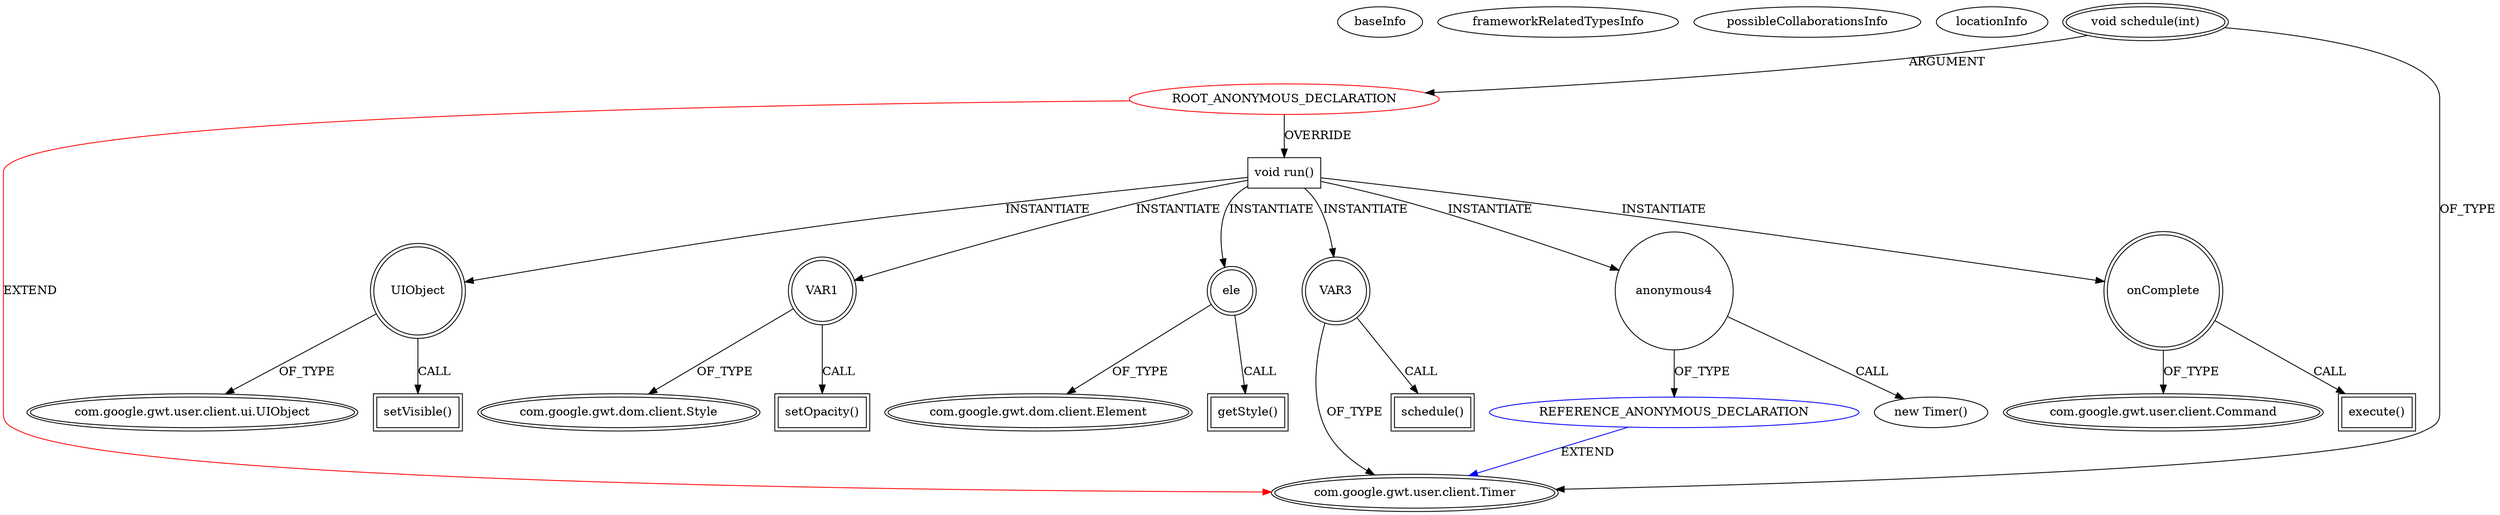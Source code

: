 digraph {
baseInfo[graphId=4174,category="extension_graph",isAnonymous=true,possibleRelation=true]
frameworkRelatedTypesInfo[0="com.google.gwt.user.client.Timer"]
possibleCollaborationsInfo[0="4174~OVERRIDING_METHOD_DECLARATION-INSTANTIATION-~com.google.gwt.user.client.Timer ~com.google.gwt.user.client.Timer ~true~true"]
locationInfo[projectName="nextinterfaces-next",filePath="/nextinterfaces-next/next-master/src/next/i/util/FxUtil.java",contextSignature="void fadeIn(com.google.gwt.dom.client.Element,double,com.google.gwt.user.client.Command)",graphId="4174"]
0[label="ROOT_ANONYMOUS_DECLARATION",vertexType="ROOT_ANONYMOUS_DECLARATION",isFrameworkType=false,color=red]
1[label="com.google.gwt.user.client.Timer",vertexType="FRAMEWORK_CLASS_TYPE",isFrameworkType=true,peripheries=2]
2[label="void schedule(int)",vertexType="OUTSIDE_CALL",isFrameworkType=true,peripheries=2]
4[label="void run()",vertexType="OVERRIDING_METHOD_DECLARATION",isFrameworkType=false,shape=box]
5[label="UIObject",vertexType="VARIABLE_EXPRESION",isFrameworkType=true,peripheries=2,shape=circle]
7[label="com.google.gwt.user.client.ui.UIObject",vertexType="FRAMEWORK_CLASS_TYPE",isFrameworkType=true,peripheries=2]
6[label="setVisible()",vertexType="INSIDE_CALL",isFrameworkType=true,peripheries=2,shape=box]
8[label="VAR1",vertexType="VARIABLE_EXPRESION",isFrameworkType=true,peripheries=2,shape=circle]
10[label="com.google.gwt.dom.client.Style",vertexType="FRAMEWORK_CLASS_TYPE",isFrameworkType=true,peripheries=2]
9[label="setOpacity()",vertexType="INSIDE_CALL",isFrameworkType=true,peripheries=2,shape=box]
11[label="ele",vertexType="VARIABLE_EXPRESION",isFrameworkType=true,peripheries=2,shape=circle]
13[label="com.google.gwt.dom.client.Element",vertexType="FRAMEWORK_CLASS_TYPE",isFrameworkType=true,peripheries=2]
12[label="getStyle()",vertexType="INSIDE_CALL",isFrameworkType=true,peripheries=2,shape=box]
14[label="VAR3",vertexType="VARIABLE_EXPRESION",isFrameworkType=true,peripheries=2,shape=circle]
15[label="schedule()",vertexType="INSIDE_CALL",isFrameworkType=true,peripheries=2,shape=box]
18[label="anonymous4",vertexType="VARIABLE_EXPRESION",isFrameworkType=false,shape=circle]
19[label="REFERENCE_ANONYMOUS_DECLARATION",vertexType="REFERENCE_ANONYMOUS_DECLARATION",isFrameworkType=false,color=blue]
17[label="new Timer()",vertexType="CONSTRUCTOR_CALL",isFrameworkType=false]
21[label="onComplete",vertexType="VARIABLE_EXPRESION",isFrameworkType=true,peripheries=2,shape=circle]
23[label="com.google.gwt.user.client.Command",vertexType="FRAMEWORK_INTERFACE_TYPE",isFrameworkType=true,peripheries=2]
22[label="execute()",vertexType="INSIDE_CALL",isFrameworkType=true,peripheries=2,shape=box]
0->1[label="EXTEND",color=red]
2->0[label="ARGUMENT"]
2->1[label="OF_TYPE"]
0->4[label="OVERRIDE"]
4->5[label="INSTANTIATE"]
5->7[label="OF_TYPE"]
5->6[label="CALL"]
4->8[label="INSTANTIATE"]
8->10[label="OF_TYPE"]
8->9[label="CALL"]
4->11[label="INSTANTIATE"]
11->13[label="OF_TYPE"]
11->12[label="CALL"]
4->14[label="INSTANTIATE"]
14->1[label="OF_TYPE"]
14->15[label="CALL"]
4->18[label="INSTANTIATE"]
19->1[label="EXTEND",color=blue]
18->19[label="OF_TYPE"]
18->17[label="CALL"]
4->21[label="INSTANTIATE"]
21->23[label="OF_TYPE"]
21->22[label="CALL"]
}
